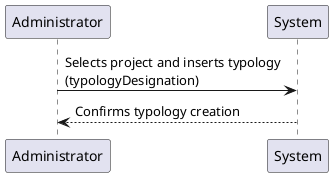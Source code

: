 @startuml

Administrator -> System: Selects project and inserts typology\n(typologyDesignation)
Administrator <-- System: Confirms typology creation

@enduml